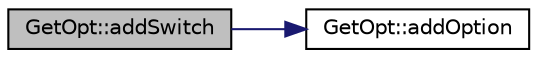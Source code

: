 digraph "GetOpt::addSwitch"
{
 // INTERACTIVE_SVG=YES
  edge [fontname="Helvetica",fontsize="10",labelfontname="Helvetica",labelfontsize="10"];
  node [fontname="Helvetica",fontsize="10",shape=record];
  rankdir="LR";
  Node1 [label="GetOpt::addSwitch",height=0.2,width=0.4,color="black", fillcolor="grey75", style="filled", fontcolor="black"];
  Node1 -> Node2 [color="midnightblue",fontsize="10",style="solid",fontname="Helvetica"];
  Node2 [label="GetOpt::addOption",height=0.2,width=0.4,color="black", fillcolor="white", style="filled",URL="$d1/d4b/class_get_opt.html#a8ee7c7406eeb5e53f0059d222d3e88e9"];
}
